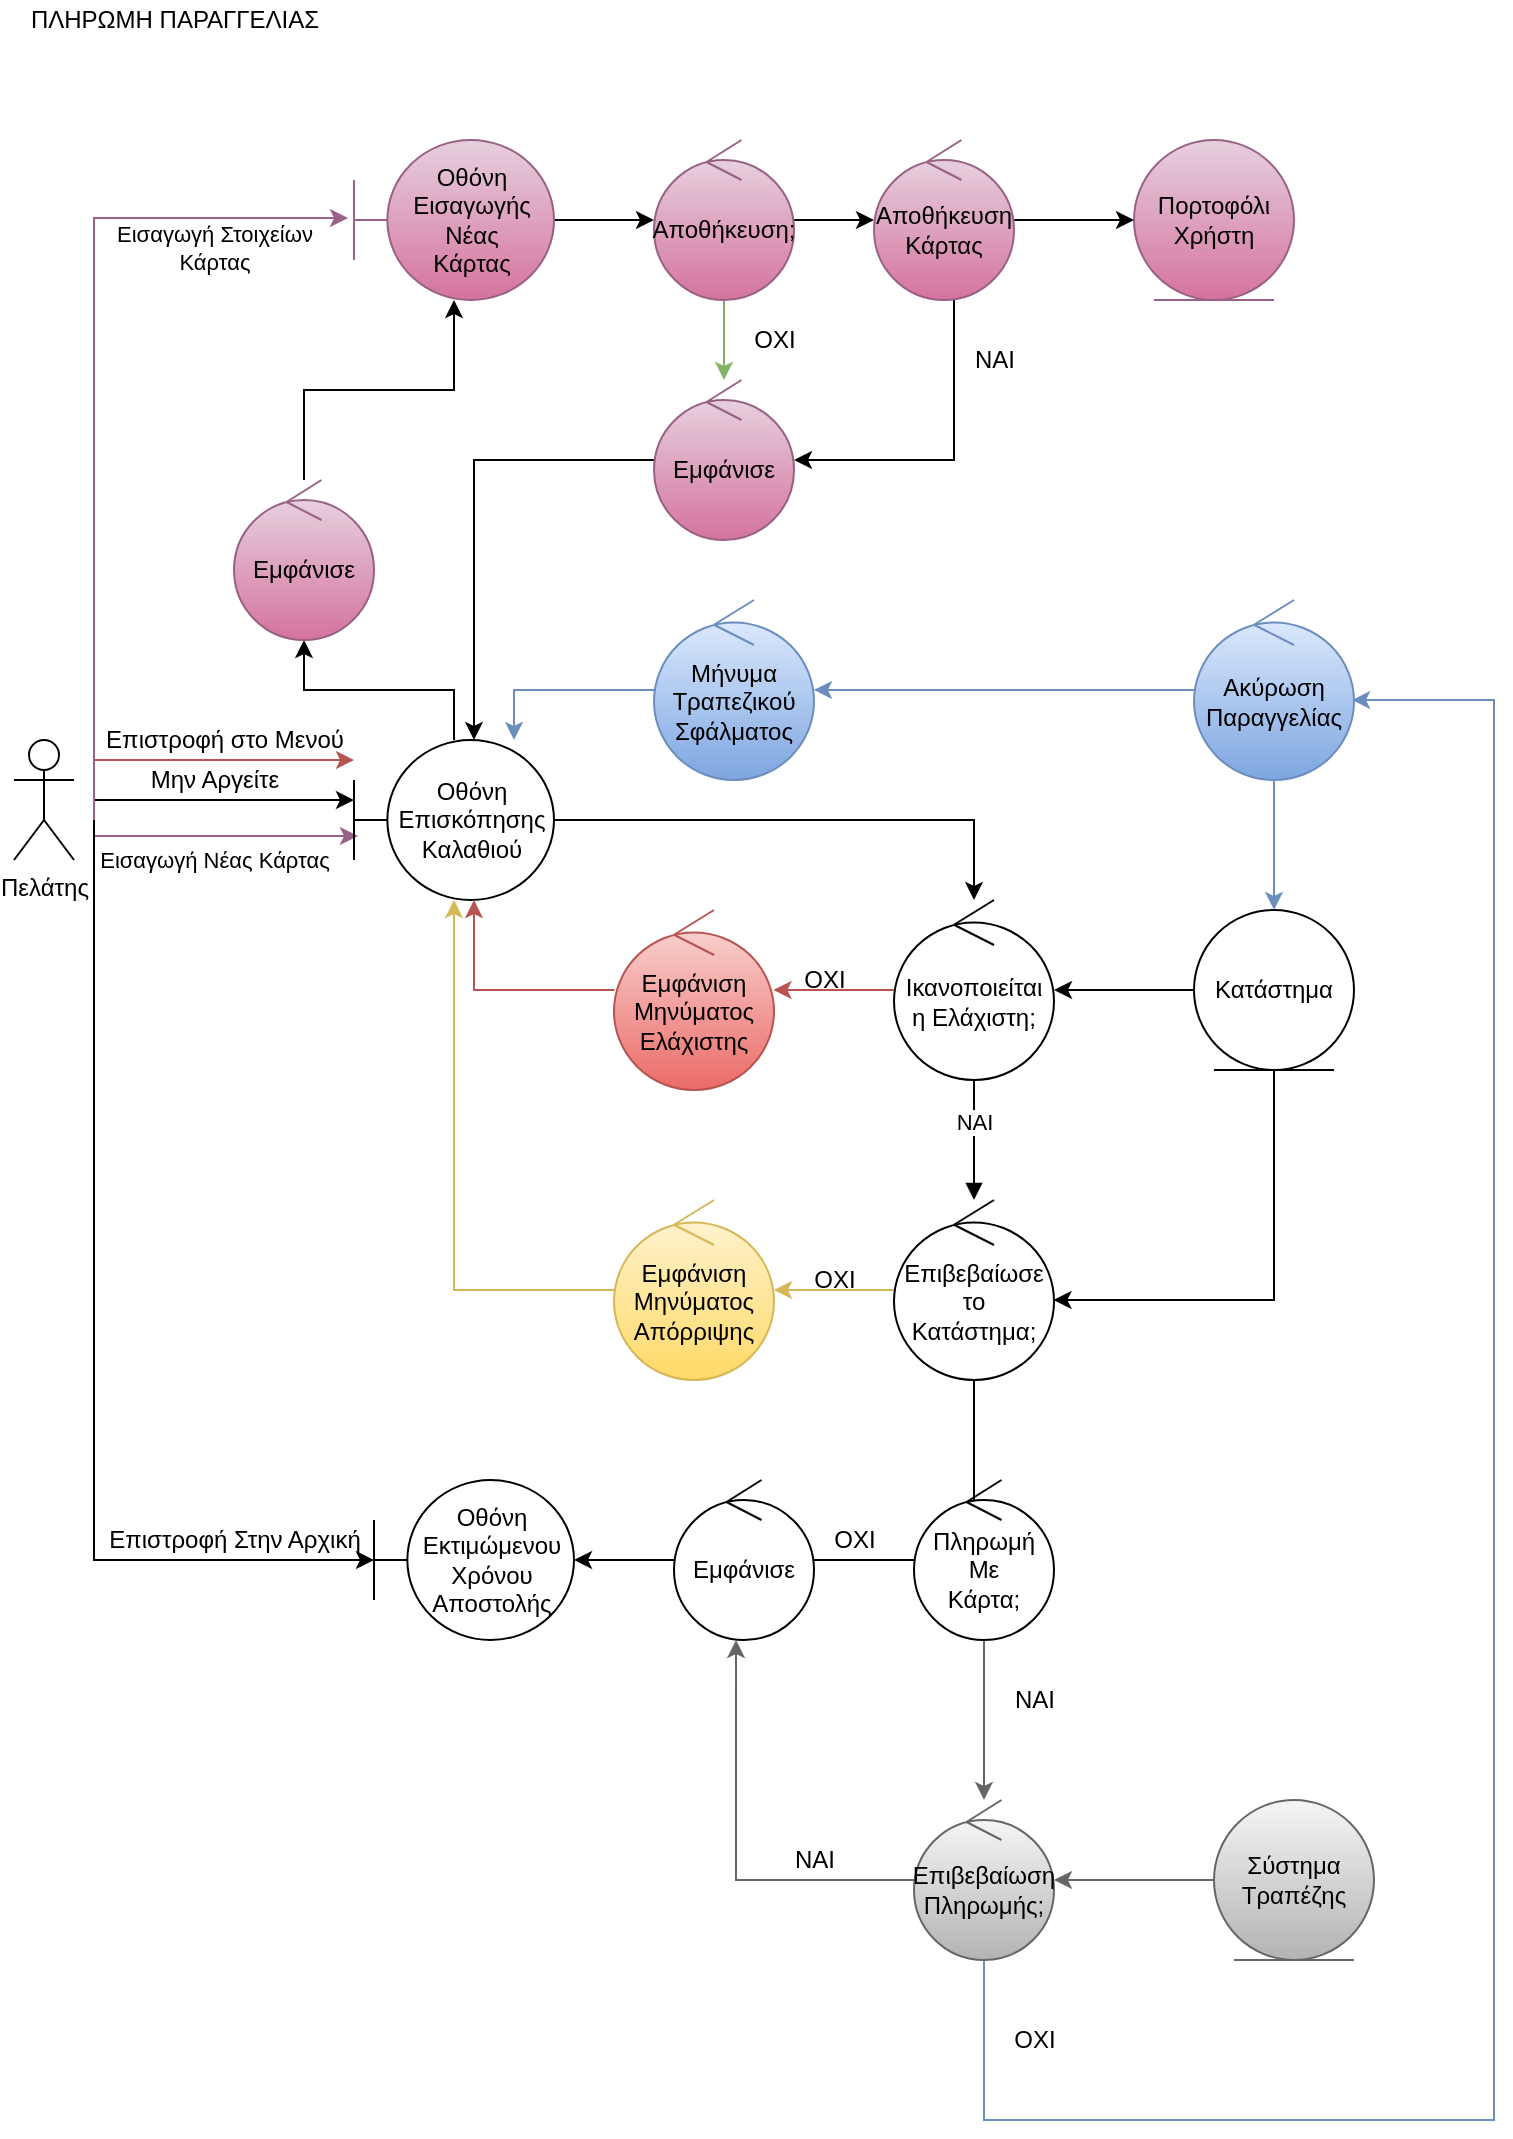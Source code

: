 <mxfile version="17.5.0"><diagram id="_NEF_zK0TXl3RWh3A6Ux" name="Page-1"><mxGraphModel dx="131" dy="510" grid="1" gridSize="10" guides="1" tooltips="1" connect="1" arrows="1" fold="1" page="1" pageScale="1" pageWidth="850" pageHeight="1100" math="0" shadow="0"><root><mxCell id="0"/><mxCell id="1" parent="0"/><mxCell id="LmuKfafXIdMlhaVFYHfl-73" style="edgeStyle=orthogonalEdgeStyle;rounded=0;orthogonalLoop=1;jettySize=auto;html=1;entryX=0.02;entryY=0.6;entryDx=0;entryDy=0;entryPerimeter=0;fillColor=#e6d0de;gradientColor=#d5739d;strokeColor=#996185;" edge="1" parent="1" target="LmuKfafXIdMlhaVFYHfl-81"><mxGeometry relative="1" as="geometry"><mxPoint x="1290" y="1140" as="sourcePoint"/><Array as="points"><mxPoint x="1320" y="1158"/><mxPoint x="1320" y="1158"/></Array></mxGeometry></mxCell><mxCell id="LmuKfafXIdMlhaVFYHfl-74" value="Εισαγωγή Νέας Κάρτας" style="edgeLabel;html=1;align=center;verticalAlign=middle;resizable=0;points=[];" vertex="1" connectable="0" parent="LmuKfafXIdMlhaVFYHfl-73"><mxGeometry x="-0.133" y="-4" relative="1" as="geometry"><mxPoint x="13" y="8" as="offset"/></mxGeometry></mxCell><mxCell id="LmuKfafXIdMlhaVFYHfl-75" style="edgeStyle=orthogonalEdgeStyle;rounded=0;orthogonalLoop=1;jettySize=auto;html=1;" edge="1" parent="1" target="LmuKfafXIdMlhaVFYHfl-81"><mxGeometry relative="1" as="geometry"><mxPoint x="1290" y="1140" as="sourcePoint"/><Array as="points"><mxPoint x="1390" y="1140"/><mxPoint x="1390" y="1140"/></Array></mxGeometry></mxCell><mxCell id="LmuKfafXIdMlhaVFYHfl-76" style="edgeStyle=orthogonalEdgeStyle;rounded=0;orthogonalLoop=1;jettySize=auto;html=1;" edge="1" parent="1" target="LmuKfafXIdMlhaVFYHfl-91"><mxGeometry relative="1" as="geometry"><mxPoint x="1290" y="1140" as="sourcePoint"/><Array as="points"><mxPoint x="1290" y="1140"/><mxPoint x="1290" y="1520"/></Array></mxGeometry></mxCell><mxCell id="LmuKfafXIdMlhaVFYHfl-77" style="edgeStyle=orthogonalEdgeStyle;rounded=0;orthogonalLoop=1;jettySize=auto;html=1;fillColor=#f8cecc;gradientColor=#ea6b66;strokeColor=#b85450;" edge="1" parent="1" target="LmuKfafXIdMlhaVFYHfl-81"><mxGeometry relative="1" as="geometry"><mxPoint x="1290" y="1140" as="sourcePoint"/><Array as="points"><mxPoint x="1320" y="1120"/><mxPoint x="1320" y="1120"/></Array></mxGeometry></mxCell><mxCell id="LmuKfafXIdMlhaVFYHfl-78" value="Πελάτης" style="shape=umlActor;verticalLabelPosition=bottom;verticalAlign=top;html=1;" vertex="1" parent="1"><mxGeometry x="1250" y="1110" width="30" height="60" as="geometry"/></mxCell><mxCell id="LmuKfafXIdMlhaVFYHfl-79" style="edgeStyle=orthogonalEdgeStyle;rounded=0;orthogonalLoop=1;jettySize=auto;html=1;" edge="1" parent="1" source="LmuKfafXIdMlhaVFYHfl-81" target="LmuKfafXIdMlhaVFYHfl-86"><mxGeometry relative="1" as="geometry"><Array as="points"><mxPoint x="1730" y="1150"/></Array></mxGeometry></mxCell><mxCell id="LmuKfafXIdMlhaVFYHfl-80" style="edgeStyle=orthogonalEdgeStyle;rounded=0;orthogonalLoop=1;jettySize=auto;html=1;" edge="1" parent="1" source="LmuKfafXIdMlhaVFYHfl-81" target="LmuKfafXIdMlhaVFYHfl-119"><mxGeometry relative="1" as="geometry"/></mxCell><mxCell id="LmuKfafXIdMlhaVFYHfl-81" value="Οθόνη&lt;br&gt;Επισκόπησης&lt;br&gt;Καλαθιού" style="shape=umlBoundary;whiteSpace=wrap;html=1;" vertex="1" parent="1"><mxGeometry x="1420" y="1110" width="100" height="80" as="geometry"/></mxCell><mxCell id="LmuKfafXIdMlhaVFYHfl-82" style="edgeStyle=orthogonalEdgeStyle;rounded=0;orthogonalLoop=1;jettySize=auto;html=1;" edge="1" parent="1" source="LmuKfafXIdMlhaVFYHfl-84" target="LmuKfafXIdMlhaVFYHfl-86"><mxGeometry relative="1" as="geometry"><Array as="points"><mxPoint x="1850" y="1250"/></Array></mxGeometry></mxCell><mxCell id="LmuKfafXIdMlhaVFYHfl-83" style="edgeStyle=orthogonalEdgeStyle;rounded=0;orthogonalLoop=1;jettySize=auto;html=1;" edge="1" parent="1" source="LmuKfafXIdMlhaVFYHfl-84" target="LmuKfafXIdMlhaVFYHfl-89"><mxGeometry relative="1" as="geometry"><Array as="points"><mxPoint x="1880" y="1390"/></Array></mxGeometry></mxCell><mxCell id="LmuKfafXIdMlhaVFYHfl-84" value="Κατάστημα" style="ellipse;shape=umlEntity;whiteSpace=wrap;html=1;" vertex="1" parent="1"><mxGeometry x="1840" y="1195" width="80" height="80" as="geometry"/></mxCell><mxCell id="LmuKfafXIdMlhaVFYHfl-85" value="" style="edgeStyle=orthogonalEdgeStyle;rounded=0;orthogonalLoop=1;jettySize=auto;html=1;fillColor=#f8cecc;strokeColor=#b85450;gradientColor=#ea6b66;" edge="1" parent="1" source="LmuKfafXIdMlhaVFYHfl-86" target="LmuKfafXIdMlhaVFYHfl-94"><mxGeometry relative="1" as="geometry"><Array as="points"><mxPoint x="1650" y="1235"/><mxPoint x="1650" y="1235"/></Array></mxGeometry></mxCell><mxCell id="LmuKfafXIdMlhaVFYHfl-86" value="Ικανοποιείται η Ελάχιστη;" style="ellipse;shape=umlControl;whiteSpace=wrap;html=1;" vertex="1" parent="1"><mxGeometry x="1690" y="1190" width="80" height="90" as="geometry"/></mxCell><mxCell id="LmuKfafXIdMlhaVFYHfl-87" style="edgeStyle=orthogonalEdgeStyle;rounded=0;orthogonalLoop=1;jettySize=auto;html=1;fillColor=#fff2cc;strokeColor=#d6b656;gradientColor=#ffd966;" edge="1" parent="1" source="LmuKfafXIdMlhaVFYHfl-89" target="LmuKfafXIdMlhaVFYHfl-100"><mxGeometry relative="1" as="geometry"/></mxCell><mxCell id="LmuKfafXIdMlhaVFYHfl-88" style="edgeStyle=orthogonalEdgeStyle;rounded=0;orthogonalLoop=1;jettySize=auto;html=1;entryX=0.429;entryY=0.75;entryDx=0;entryDy=0;entryPerimeter=0;" edge="1" parent="1" source="LmuKfafXIdMlhaVFYHfl-89" target="LmuKfafXIdMlhaVFYHfl-98"><mxGeometry relative="1" as="geometry"/></mxCell><mxCell id="LmuKfafXIdMlhaVFYHfl-89" value="Επιβεβαίωσε&lt;br&gt;το&lt;br&gt;Κατάστημα;" style="ellipse;shape=umlControl;whiteSpace=wrap;html=1;" vertex="1" parent="1"><mxGeometry x="1690" y="1340" width="80" height="90" as="geometry"/></mxCell><mxCell id="LmuKfafXIdMlhaVFYHfl-90" value="ΝΑΙ" style="html=1;verticalAlign=bottom;endArrow=block;rounded=0;" edge="1" parent="1" source="LmuKfafXIdMlhaVFYHfl-86" target="LmuKfafXIdMlhaVFYHfl-89"><mxGeometry width="80" relative="1" as="geometry"><mxPoint x="1590" y="1420" as="sourcePoint"/><mxPoint x="1670" y="1420" as="targetPoint"/></mxGeometry></mxCell><mxCell id="LmuKfafXIdMlhaVFYHfl-91" value="Οθόνη&lt;br&gt;Εκτιμώμενου&lt;br&gt;Χρόνου&lt;br&gt;Αποστολής" style="shape=umlBoundary;whiteSpace=wrap;html=1;" vertex="1" parent="1"><mxGeometry x="1430" y="1480" width="100" height="80" as="geometry"/></mxCell><mxCell id="LmuKfafXIdMlhaVFYHfl-92" value="ΠΛΗΡΩΜΗ ΠΑΡΑΓΓΕΛΙΑΣ" style="text;html=1;align=center;verticalAlign=middle;resizable=0;points=[];autosize=1;strokeColor=none;fillColor=none;" vertex="1" parent="1"><mxGeometry x="1250" y="740" width="160" height="20" as="geometry"/></mxCell><mxCell id="LmuKfafXIdMlhaVFYHfl-93" style="edgeStyle=orthogonalEdgeStyle;rounded=0;orthogonalLoop=1;jettySize=auto;html=1;fillColor=#f8cecc;strokeColor=#b85450;gradientColor=#ea6b66;" edge="1" parent="1" source="LmuKfafXIdMlhaVFYHfl-94" target="LmuKfafXIdMlhaVFYHfl-81"><mxGeometry relative="1" as="geometry"><Array as="points"><mxPoint x="1480" y="1235"/></Array></mxGeometry></mxCell><mxCell id="LmuKfafXIdMlhaVFYHfl-94" value="Εμφάνιση&lt;br&gt;Μηνύματος&lt;br&gt;Ελάχιστης" style="ellipse;shape=umlControl;whiteSpace=wrap;html=1;fillColor=#f8cecc;strokeColor=#b85450;gradientColor=#ea6b66;" vertex="1" parent="1"><mxGeometry x="1550" y="1195" width="80" height="90" as="geometry"/></mxCell><mxCell id="LmuKfafXIdMlhaVFYHfl-95" value="OXI" style="text;html=1;align=center;verticalAlign=middle;resizable=0;points=[];autosize=1;strokeColor=none;fillColor=none;" vertex="1" parent="1"><mxGeometry x="1635" y="1220" width="40" height="20" as="geometry"/></mxCell><mxCell id="LmuKfafXIdMlhaVFYHfl-96" style="edgeStyle=orthogonalEdgeStyle;rounded=0;orthogonalLoop=1;jettySize=auto;html=1;startArrow=none;" edge="1" parent="1" source="LmuKfafXIdMlhaVFYHfl-103" target="LmuKfafXIdMlhaVFYHfl-91"><mxGeometry relative="1" as="geometry"/></mxCell><mxCell id="LmuKfafXIdMlhaVFYHfl-97" value="" style="edgeStyle=orthogonalEdgeStyle;rounded=0;orthogonalLoop=1;jettySize=auto;html=1;fillColor=#f5f5f5;gradientColor=#b3b3b3;strokeColor=#666666;" edge="1" parent="1" source="LmuKfafXIdMlhaVFYHfl-98" target="LmuKfafXIdMlhaVFYHfl-107"><mxGeometry relative="1" as="geometry"/></mxCell><mxCell id="LmuKfafXIdMlhaVFYHfl-98" value="Πληρωμή&lt;br&gt;Με&lt;br&gt;Κάρτα;" style="ellipse;shape=umlControl;whiteSpace=wrap;html=1;" vertex="1" parent="1"><mxGeometry x="1700" y="1480" width="70" height="80" as="geometry"/></mxCell><mxCell id="LmuKfafXIdMlhaVFYHfl-99" style="edgeStyle=orthogonalEdgeStyle;rounded=0;orthogonalLoop=1;jettySize=auto;html=1;fillColor=#fff2cc;strokeColor=#d6b656;gradientColor=#ffd966;" edge="1" parent="1" source="LmuKfafXIdMlhaVFYHfl-100" target="LmuKfafXIdMlhaVFYHfl-81"><mxGeometry relative="1" as="geometry"/></mxCell><mxCell id="LmuKfafXIdMlhaVFYHfl-100" value="Εμφάνιση&lt;br&gt;Μηνύματος&lt;br&gt;Απόρριψης" style="ellipse;shape=umlControl;whiteSpace=wrap;html=1;fillColor=#fff2cc;strokeColor=#d6b656;gradientColor=#ffd966;" vertex="1" parent="1"><mxGeometry x="1550" y="1340" width="80" height="90" as="geometry"/></mxCell><mxCell id="LmuKfafXIdMlhaVFYHfl-101" value="ΟΧΙ" style="text;html=1;align=center;verticalAlign=middle;resizable=0;points=[];autosize=1;strokeColor=none;fillColor=none;" vertex="1" parent="1"><mxGeometry x="1640" y="1370" width="40" height="20" as="geometry"/></mxCell><mxCell id="LmuKfafXIdMlhaVFYHfl-102" value="ΟΧΙ" style="text;html=1;align=center;verticalAlign=middle;resizable=0;points=[];autosize=1;strokeColor=none;fillColor=none;" vertex="1" parent="1"><mxGeometry x="1650" y="1500" width="40" height="20" as="geometry"/></mxCell><mxCell id="LmuKfafXIdMlhaVFYHfl-103" value="Εμφάνισε" style="ellipse;shape=umlControl;whiteSpace=wrap;html=1;" vertex="1" parent="1"><mxGeometry x="1580" y="1480" width="70" height="80" as="geometry"/></mxCell><mxCell id="LmuKfafXIdMlhaVFYHfl-104" value="" style="edgeStyle=orthogonalEdgeStyle;rounded=0;orthogonalLoop=1;jettySize=auto;html=1;endArrow=none;" edge="1" parent="1" source="LmuKfafXIdMlhaVFYHfl-98" target="LmuKfafXIdMlhaVFYHfl-103"><mxGeometry relative="1" as="geometry"><mxPoint x="1700" y="1520" as="sourcePoint"/><mxPoint x="1530" y="1520" as="targetPoint"/></mxGeometry></mxCell><mxCell id="LmuKfafXIdMlhaVFYHfl-105" style="edgeStyle=orthogonalEdgeStyle;rounded=0;orthogonalLoop=1;jettySize=auto;html=1;entryX=0.443;entryY=1;entryDx=0;entryDy=0;entryPerimeter=0;fillColor=#f5f5f5;gradientColor=#b3b3b3;strokeColor=#666666;" edge="1" parent="1" source="LmuKfafXIdMlhaVFYHfl-107" target="LmuKfafXIdMlhaVFYHfl-103"><mxGeometry relative="1" as="geometry"/></mxCell><mxCell id="LmuKfafXIdMlhaVFYHfl-106" style="edgeStyle=orthogonalEdgeStyle;rounded=0;orthogonalLoop=1;jettySize=auto;html=1;entryX=0.988;entryY=0.556;entryDx=0;entryDy=0;entryPerimeter=0;fillColor=#dae8fc;gradientColor=#7ea6e0;strokeColor=#6c8ebf;" edge="1" parent="1" source="LmuKfafXIdMlhaVFYHfl-107" target="LmuKfafXIdMlhaVFYHfl-117"><mxGeometry relative="1" as="geometry"><mxPoint x="1735" y="1840" as="targetPoint"/><Array as="points"><mxPoint x="1735" y="1800"/><mxPoint x="1990" y="1800"/><mxPoint x="1990" y="1090"/></Array></mxGeometry></mxCell><mxCell id="LmuKfafXIdMlhaVFYHfl-107" value="Επιβεβαίωση&lt;br&gt;Πληρωμής;" style="ellipse;shape=umlControl;whiteSpace=wrap;html=1;fillColor=#f5f5f5;gradientColor=#b3b3b3;strokeColor=#666666;" vertex="1" parent="1"><mxGeometry x="1700" y="1640" width="70" height="80" as="geometry"/></mxCell><mxCell id="LmuKfafXIdMlhaVFYHfl-108" value="ΝΑΙ" style="text;html=1;align=center;verticalAlign=middle;resizable=0;points=[];autosize=1;strokeColor=none;fillColor=none;" vertex="1" parent="1"><mxGeometry x="1740" y="1580" width="40" height="20" as="geometry"/></mxCell><mxCell id="LmuKfafXIdMlhaVFYHfl-109" style="edgeStyle=orthogonalEdgeStyle;rounded=0;orthogonalLoop=1;jettySize=auto;html=1;fillColor=#f5f5f5;gradientColor=#b3b3b3;strokeColor=#666666;" edge="1" parent="1" source="LmuKfafXIdMlhaVFYHfl-110" target="LmuKfafXIdMlhaVFYHfl-107"><mxGeometry relative="1" as="geometry"/></mxCell><mxCell id="LmuKfafXIdMlhaVFYHfl-110" value="Σύστημα&lt;br&gt;Τραπέζης" style="ellipse;shape=umlEntity;whiteSpace=wrap;html=1;fillColor=#f5f5f5;gradientColor=#b3b3b3;strokeColor=#666666;" vertex="1" parent="1"><mxGeometry x="1850" y="1640" width="80" height="80" as="geometry"/></mxCell><mxCell id="LmuKfafXIdMlhaVFYHfl-111" value="ΝΑΙ" style="text;html=1;align=center;verticalAlign=middle;resizable=0;points=[];autosize=1;strokeColor=none;fillColor=none;" vertex="1" parent="1"><mxGeometry x="1630" y="1660" width="40" height="20" as="geometry"/></mxCell><mxCell id="LmuKfafXIdMlhaVFYHfl-112" value="ΟΧΙ" style="text;html=1;align=center;verticalAlign=middle;resizable=0;points=[];autosize=1;strokeColor=none;fillColor=none;" vertex="1" parent="1"><mxGeometry x="1740" y="1750" width="40" height="20" as="geometry"/></mxCell><mxCell id="LmuKfafXIdMlhaVFYHfl-113" style="edgeStyle=orthogonalEdgeStyle;rounded=0;orthogonalLoop=1;jettySize=auto;html=1;fillColor=#dae8fc;strokeColor=#6c8ebf;gradientColor=#7ea6e0;" edge="1" parent="1" source="LmuKfafXIdMlhaVFYHfl-114" target="LmuKfafXIdMlhaVFYHfl-81"><mxGeometry relative="1" as="geometry"><Array as="points"><mxPoint x="1500" y="1085"/></Array></mxGeometry></mxCell><mxCell id="LmuKfafXIdMlhaVFYHfl-114" value="Μήνυμα&lt;br&gt;Τραπεζικού&lt;br&gt;Σφάλματος" style="ellipse;shape=umlControl;whiteSpace=wrap;html=1;fillColor=#dae8fc;strokeColor=#6c8ebf;gradientColor=#7ea6e0;" vertex="1" parent="1"><mxGeometry x="1570" y="1040" width="80" height="90" as="geometry"/></mxCell><mxCell id="LmuKfafXIdMlhaVFYHfl-115" style="edgeStyle=orthogonalEdgeStyle;rounded=0;orthogonalLoop=1;jettySize=auto;html=1;fillColor=#dae8fc;gradientColor=#7ea6e0;strokeColor=#6c8ebf;" edge="1" parent="1" source="LmuKfafXIdMlhaVFYHfl-117" target="LmuKfafXIdMlhaVFYHfl-114"><mxGeometry relative="1" as="geometry"/></mxCell><mxCell id="LmuKfafXIdMlhaVFYHfl-116" style="edgeStyle=orthogonalEdgeStyle;rounded=0;orthogonalLoop=1;jettySize=auto;html=1;fillColor=#dae8fc;gradientColor=#7ea6e0;strokeColor=#6c8ebf;" edge="1" parent="1" source="LmuKfafXIdMlhaVFYHfl-117" target="LmuKfafXIdMlhaVFYHfl-84"><mxGeometry relative="1" as="geometry"/></mxCell><mxCell id="LmuKfafXIdMlhaVFYHfl-117" value="Ακύρωση&lt;br&gt;Παραγγελίας" style="ellipse;shape=umlControl;whiteSpace=wrap;html=1;fillColor=#dae8fc;strokeColor=#6c8ebf;gradientColor=#7ea6e0;" vertex="1" parent="1"><mxGeometry x="1840" y="1040" width="80" height="90" as="geometry"/></mxCell><mxCell id="LmuKfafXIdMlhaVFYHfl-118" style="edgeStyle=orthogonalEdgeStyle;rounded=0;orthogonalLoop=1;jettySize=auto;html=1;" edge="1" parent="1" source="LmuKfafXIdMlhaVFYHfl-119" target="LmuKfafXIdMlhaVFYHfl-121"><mxGeometry relative="1" as="geometry"/></mxCell><mxCell id="LmuKfafXIdMlhaVFYHfl-119" value="Εμφάνισε" style="ellipse;shape=umlControl;whiteSpace=wrap;html=1;fillColor=#e6d0de;gradientColor=#d5739d;strokeColor=#996185;" vertex="1" parent="1"><mxGeometry x="1360" y="980" width="70" height="80" as="geometry"/></mxCell><mxCell id="LmuKfafXIdMlhaVFYHfl-120" style="edgeStyle=orthogonalEdgeStyle;rounded=0;orthogonalLoop=1;jettySize=auto;html=1;" edge="1" parent="1" source="LmuKfafXIdMlhaVFYHfl-121" target="LmuKfafXIdMlhaVFYHfl-126"><mxGeometry relative="1" as="geometry"/></mxCell><mxCell id="LmuKfafXIdMlhaVFYHfl-121" value="Οθόνη&lt;br&gt;Εισαγωγής&lt;br&gt;Νέας&lt;br&gt;Κάρτας" style="shape=umlBoundary;whiteSpace=wrap;html=1;fillColor=#e6d0de;gradientColor=#d5739d;strokeColor=#996185;" vertex="1" parent="1"><mxGeometry x="1420" y="810" width="100" height="80" as="geometry"/></mxCell><mxCell id="LmuKfafXIdMlhaVFYHfl-122" style="edgeStyle=orthogonalEdgeStyle;rounded=0;orthogonalLoop=1;jettySize=auto;html=1;entryX=-0.03;entryY=0.488;entryDx=0;entryDy=0;entryPerimeter=0;fillColor=#e6d0de;gradientColor=#d5739d;strokeColor=#996185;" edge="1" parent="1" target="LmuKfafXIdMlhaVFYHfl-121"><mxGeometry relative="1" as="geometry"><mxPoint x="1290" y="1140" as="sourcePoint"/><mxPoint x="1432" y="1168" as="targetPoint"/><Array as="points"><mxPoint x="1290" y="1150"/><mxPoint x="1290" y="909"/></Array></mxGeometry></mxCell><mxCell id="LmuKfafXIdMlhaVFYHfl-123" value="Εισαγωγή Στοιχείων&lt;br&gt;Κάρτας" style="edgeLabel;html=1;align=center;verticalAlign=middle;resizable=0;points=[];" vertex="1" connectable="0" parent="LmuKfafXIdMlhaVFYHfl-122"><mxGeometry x="-0.133" y="-4" relative="1" as="geometry"><mxPoint x="56" y="-106" as="offset"/></mxGeometry></mxCell><mxCell id="LmuKfafXIdMlhaVFYHfl-124" value="" style="edgeStyle=orthogonalEdgeStyle;rounded=0;orthogonalLoop=1;jettySize=auto;html=1;" edge="1" parent="1" source="LmuKfafXIdMlhaVFYHfl-126" target="LmuKfafXIdMlhaVFYHfl-130"><mxGeometry relative="1" as="geometry"/></mxCell><mxCell id="LmuKfafXIdMlhaVFYHfl-125" style="edgeStyle=orthogonalEdgeStyle;rounded=0;orthogonalLoop=1;jettySize=auto;html=1;fillColor=#d5e8d4;gradientColor=#97d077;strokeColor=#82b366;" edge="1" parent="1" source="LmuKfafXIdMlhaVFYHfl-126" target="LmuKfafXIdMlhaVFYHfl-132"><mxGeometry relative="1" as="geometry"/></mxCell><mxCell id="LmuKfafXIdMlhaVFYHfl-126" value="Αποθήκευση;" style="ellipse;shape=umlControl;whiteSpace=wrap;html=1;fillColor=#e6d0de;gradientColor=#d5739d;strokeColor=#996185;" vertex="1" parent="1"><mxGeometry x="1570" y="810" width="70" height="80" as="geometry"/></mxCell><mxCell id="LmuKfafXIdMlhaVFYHfl-127" value="Πορτοφόλι&lt;br&gt;Χρήστη" style="ellipse;shape=umlEntity;whiteSpace=wrap;html=1;fillColor=#e6d0de;gradientColor=#d5739d;strokeColor=#996185;" vertex="1" parent="1"><mxGeometry x="1810" y="810" width="80" height="80" as="geometry"/></mxCell><mxCell id="LmuKfafXIdMlhaVFYHfl-128" value="" style="edgeStyle=orthogonalEdgeStyle;rounded=0;orthogonalLoop=1;jettySize=auto;html=1;" edge="1" parent="1" source="LmuKfafXIdMlhaVFYHfl-130" target="LmuKfafXIdMlhaVFYHfl-127"><mxGeometry relative="1" as="geometry"/></mxCell><mxCell id="LmuKfafXIdMlhaVFYHfl-129" style="edgeStyle=orthogonalEdgeStyle;rounded=0;orthogonalLoop=1;jettySize=auto;html=1;" edge="1" parent="1" source="LmuKfafXIdMlhaVFYHfl-130" target="LmuKfafXIdMlhaVFYHfl-132"><mxGeometry relative="1" as="geometry"><Array as="points"><mxPoint x="1720" y="970"/></Array></mxGeometry></mxCell><mxCell id="LmuKfafXIdMlhaVFYHfl-130" value="Αποθήκευση&lt;br&gt;Κάρτας" style="ellipse;shape=umlControl;whiteSpace=wrap;html=1;fillColor=#e6d0de;gradientColor=#d5739d;strokeColor=#996185;" vertex="1" parent="1"><mxGeometry x="1680" y="810" width="70" height="80" as="geometry"/></mxCell><mxCell id="LmuKfafXIdMlhaVFYHfl-131" style="edgeStyle=orthogonalEdgeStyle;rounded=0;orthogonalLoop=1;jettySize=auto;html=1;" edge="1" parent="1" source="LmuKfafXIdMlhaVFYHfl-132" target="LmuKfafXIdMlhaVFYHfl-81"><mxGeometry relative="1" as="geometry"><Array as="points"><mxPoint x="1480" y="970"/></Array></mxGeometry></mxCell><mxCell id="LmuKfafXIdMlhaVFYHfl-132" value="Εμφάνισε" style="ellipse;shape=umlControl;whiteSpace=wrap;html=1;fillColor=#e6d0de;gradientColor=#d5739d;strokeColor=#996185;" vertex="1" parent="1"><mxGeometry x="1570" y="930" width="70" height="80" as="geometry"/></mxCell><mxCell id="LmuKfafXIdMlhaVFYHfl-133" value="ΟΧΙ" style="text;html=1;align=center;verticalAlign=middle;resizable=0;points=[];autosize=1;strokeColor=none;fillColor=none;" vertex="1" parent="1"><mxGeometry x="1610" y="900" width="40" height="20" as="geometry"/></mxCell><mxCell id="LmuKfafXIdMlhaVFYHfl-134" value="ΝΑΙ" style="text;html=1;align=center;verticalAlign=middle;resizable=0;points=[];autosize=1;strokeColor=none;fillColor=none;" vertex="1" parent="1"><mxGeometry x="1720" y="910" width="40" height="20" as="geometry"/></mxCell><mxCell id="LmuKfafXIdMlhaVFYHfl-135" value="Μην Αργείτε" style="text;html=1;align=center;verticalAlign=middle;resizable=0;points=[];autosize=1;strokeColor=none;fillColor=none;" vertex="1" parent="1"><mxGeometry x="1310" y="1120" width="80" height="20" as="geometry"/></mxCell><mxCell id="LmuKfafXIdMlhaVFYHfl-136" value="Επιστροφή Στην Αρχική" style="text;html=1;align=center;verticalAlign=middle;resizable=0;points=[];autosize=1;strokeColor=none;fillColor=none;" vertex="1" parent="1"><mxGeometry x="1290" y="1500" width="140" height="20" as="geometry"/></mxCell><mxCell id="LmuKfafXIdMlhaVFYHfl-137" value="Επιστροφή στο Μενού" style="text;html=1;align=center;verticalAlign=middle;resizable=0;points=[];autosize=1;strokeColor=none;fillColor=none;" vertex="1" parent="1"><mxGeometry x="1290" y="1100" width="130" height="20" as="geometry"/></mxCell></root></mxGraphModel></diagram></mxfile>